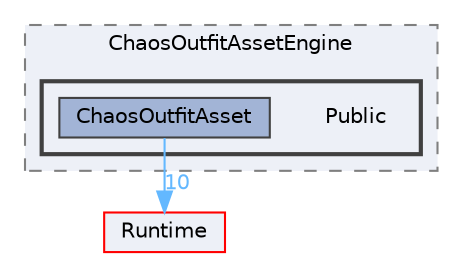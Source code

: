 digraph "Public"
{
 // INTERACTIVE_SVG=YES
 // LATEX_PDF_SIZE
  bgcolor="transparent";
  edge [fontname=Helvetica,fontsize=10,labelfontname=Helvetica,labelfontsize=10];
  node [fontname=Helvetica,fontsize=10,shape=box,height=0.2,width=0.4];
  compound=true
  subgraph clusterdir_5d04bdf36d50486ed1c00066fe3cf99f {
    graph [ bgcolor="#edf0f7", pencolor="grey50", label="ChaosOutfitAssetEngine", fontname=Helvetica,fontsize=10 style="filled,dashed", URL="dir_5d04bdf36d50486ed1c00066fe3cf99f.html",tooltip=""]
  subgraph clusterdir_53fb7dcb6a14e5876b18034d7e31924a {
    graph [ bgcolor="#edf0f7", pencolor="grey25", label="", fontname=Helvetica,fontsize=10 style="filled,bold", URL="dir_53fb7dcb6a14e5876b18034d7e31924a.html",tooltip=""]
    dir_53fb7dcb6a14e5876b18034d7e31924a [shape=plaintext, label="Public"];
  dir_95a4cb84b32836a95dc34782ae469838 [label="ChaosOutfitAsset", fillcolor="#a2b4d6", color="grey25", style="filled", URL="dir_95a4cb84b32836a95dc34782ae469838.html",tooltip=""];
  }
  }
  dir_7536b172fbd480bfd146a1b1acd6856b [label="Runtime", fillcolor="#edf0f7", color="red", style="filled", URL="dir_7536b172fbd480bfd146a1b1acd6856b.html",tooltip=""];
  dir_95a4cb84b32836a95dc34782ae469838->dir_7536b172fbd480bfd146a1b1acd6856b [headlabel="10", labeldistance=1.5 headhref="dir_000162_000984.html" href="dir_000162_000984.html" color="steelblue1" fontcolor="steelblue1"];
}
